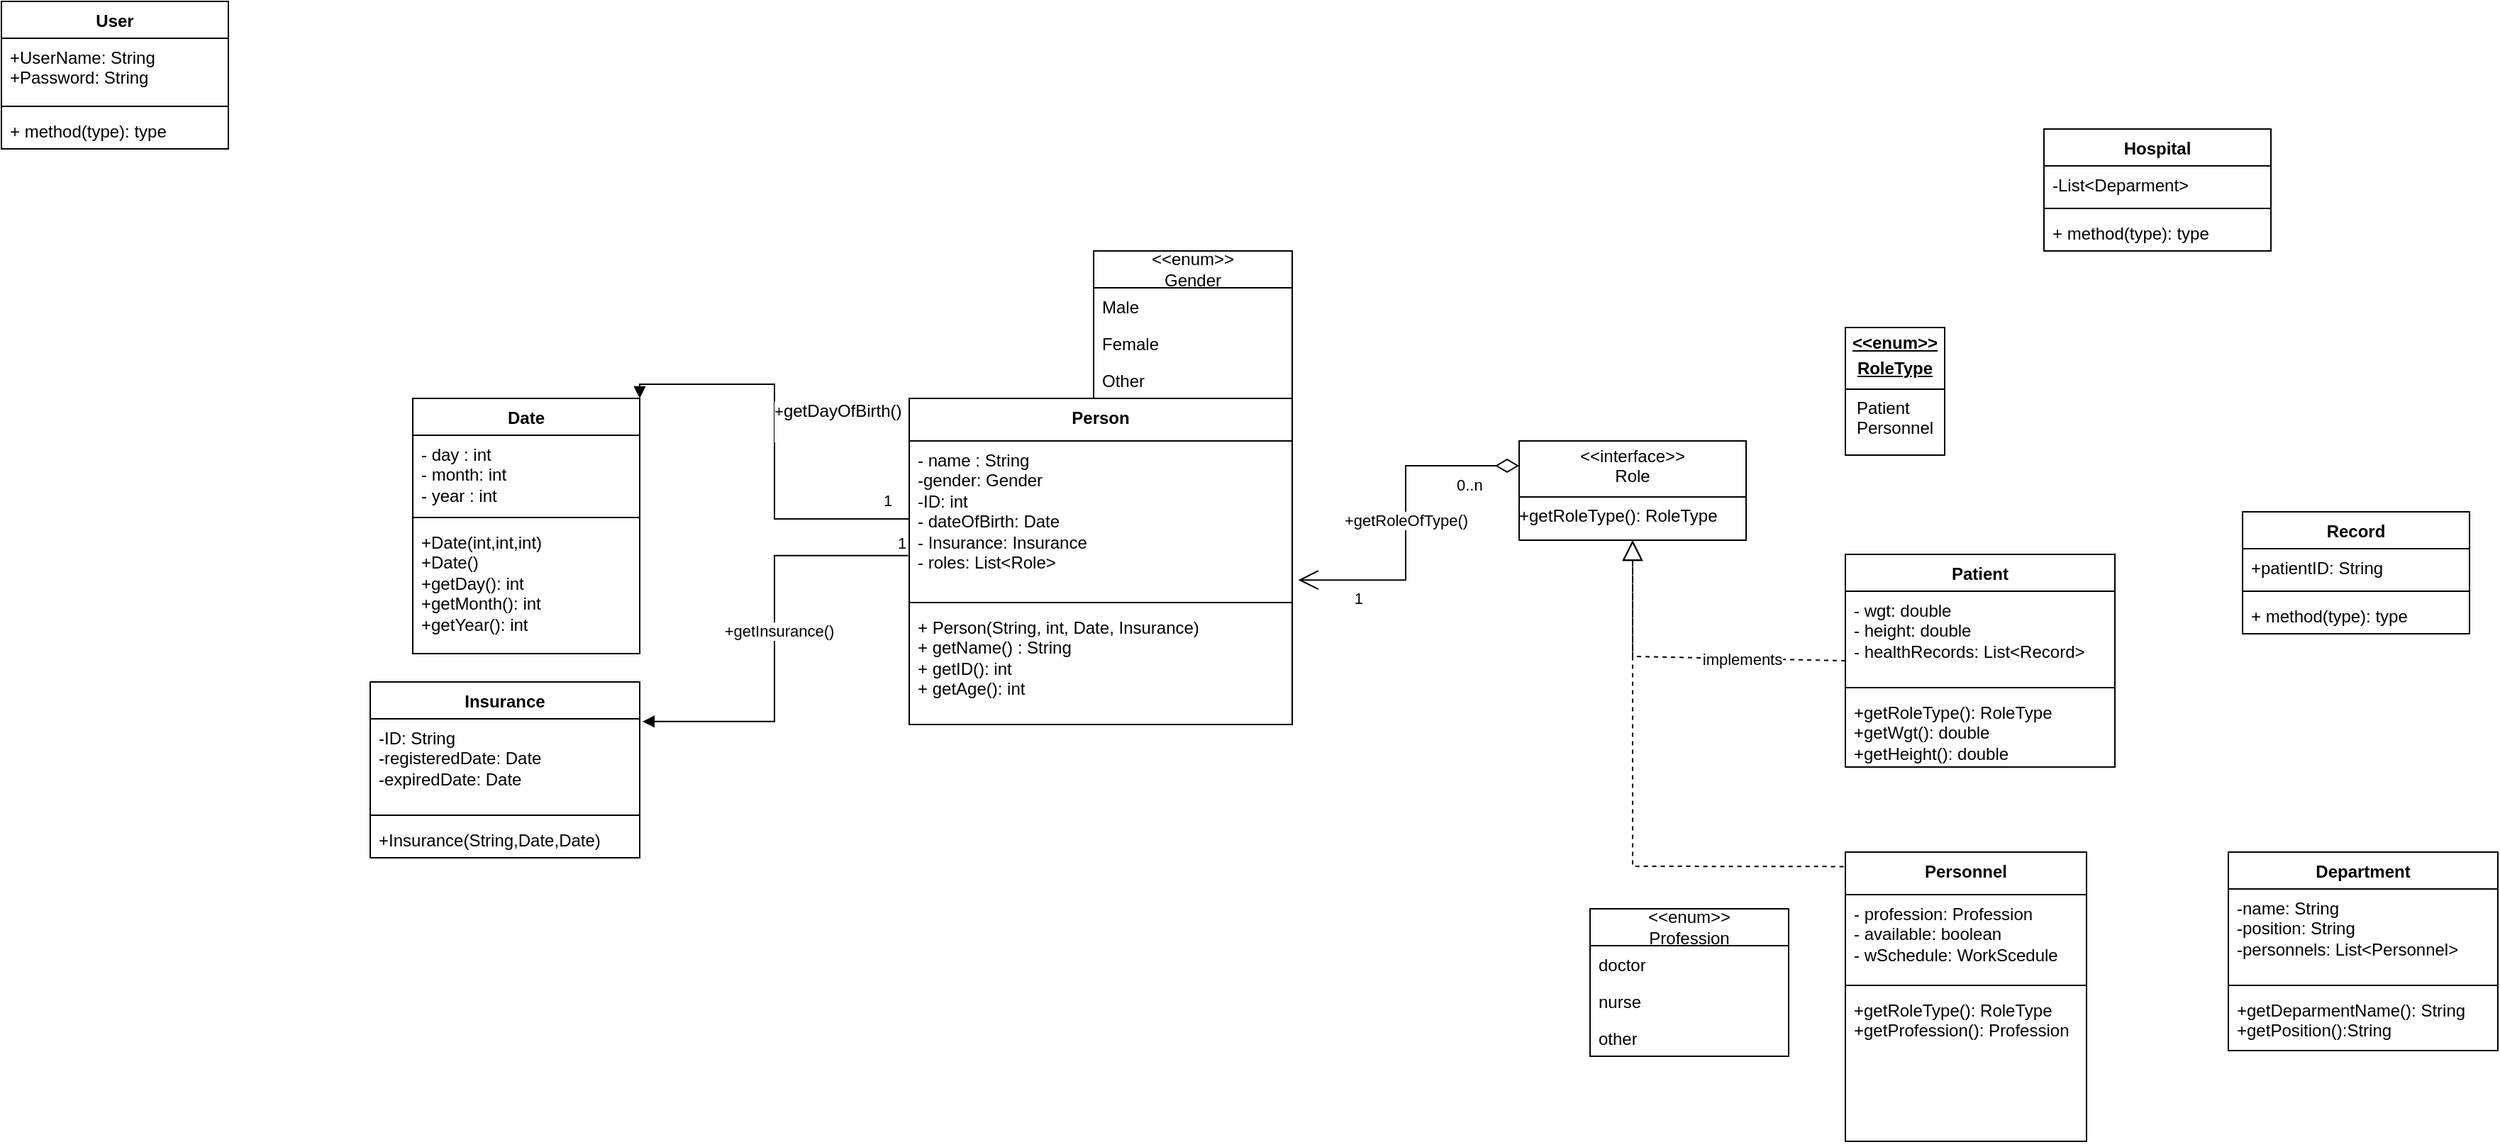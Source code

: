 <mxfile version="24.0.2" type="github">
  <diagram name="Page-1" id="c4acf3e9-155e-7222-9cf6-157b1a14988f">
    <mxGraphModel dx="1833" dy="1859" grid="1" gridSize="10" guides="1" tooltips="1" connect="1" arrows="1" fold="1" page="1" pageScale="1" pageWidth="850" pageHeight="1100" background="none" math="0" shadow="0">
      <root>
        <mxCell id="0" />
        <mxCell id="1" parent="0" />
        <mxCell id="Pe5YlL76tk4speuTnXQs-1" value="Person&lt;div&gt;&lt;br&gt;&lt;/div&gt;" style="swimlane;fontStyle=1;align=center;verticalAlign=top;childLayout=stackLayout;horizontal=1;startSize=30;horizontalStack=0;resizeParent=1;resizeParentMax=0;resizeLast=0;collapsible=1;marginBottom=0;whiteSpace=wrap;html=1;movable=1;resizable=1;rotatable=1;deletable=1;editable=1;locked=0;connectable=1;" parent="1" vertex="1">
          <mxGeometry x="270" y="140" width="270" height="230" as="geometry">
            <mxRectangle x="180" y="100" width="110" height="60" as="alternateBounds" />
          </mxGeometry>
        </mxCell>
        <mxCell id="Pe5YlL76tk4speuTnXQs-2" value="- name : String&lt;div&gt;-gender: Gender&lt;br&gt;&lt;div&gt;-ID: int&lt;/div&gt;&lt;div&gt;- dateOfBirth: Date&lt;/div&gt;&lt;div&gt;- Insurance: Insurance&lt;/div&gt;&lt;div&gt;- roles: List&amp;lt;Role&amp;gt;&lt;/div&gt;&lt;/div&gt;" style="text;strokeColor=none;fillColor=none;align=left;verticalAlign=top;spacingLeft=4;spacingRight=4;overflow=hidden;rotatable=0;points=[[0,0.5],[1,0.5]];portConstraint=eastwest;whiteSpace=wrap;html=1;" parent="Pe5YlL76tk4speuTnXQs-1" vertex="1">
          <mxGeometry y="30" width="270" height="110" as="geometry" />
        </mxCell>
        <mxCell id="Pe5YlL76tk4speuTnXQs-3" value="" style="line;strokeWidth=1;fillColor=none;align=left;verticalAlign=middle;spacingTop=-1;spacingLeft=3;spacingRight=3;rotatable=0;labelPosition=right;points=[];portConstraint=eastwest;strokeColor=inherit;" parent="Pe5YlL76tk4speuTnXQs-1" vertex="1">
          <mxGeometry y="140" width="270" height="8" as="geometry" />
        </mxCell>
        <mxCell id="Pe5YlL76tk4speuTnXQs-4" value="&lt;div&gt;+ Person(String, int, Date, Insurance)&lt;/div&gt;+ getName() : String&lt;div&gt;+ getID(): int&lt;/div&gt;&lt;div&gt;&lt;span style=&quot;background-color: initial;&quot;&gt;+ getAge(): int&lt;/span&gt;&lt;/div&gt;&lt;div&gt;&lt;br&gt;&lt;/div&gt;" style="text;strokeColor=none;fillColor=none;align=left;verticalAlign=top;spacingLeft=4;spacingRight=4;overflow=hidden;rotatable=0;points=[[0,0.5],[1,0.5]];portConstraint=eastwest;whiteSpace=wrap;html=1;" parent="Pe5YlL76tk4speuTnXQs-1" vertex="1">
          <mxGeometry y="148" width="270" height="82" as="geometry" />
        </mxCell>
        <mxCell id="Pe5YlL76tk4speuTnXQs-7" value="Patient" style="swimlane;fontStyle=1;align=center;verticalAlign=top;childLayout=stackLayout;horizontal=1;startSize=26;horizontalStack=0;resizeParent=1;resizeParentMax=0;resizeLast=0;collapsible=1;marginBottom=0;whiteSpace=wrap;html=1;" parent="1" vertex="1">
          <mxGeometry x="930" y="250" width="190" height="150" as="geometry" />
        </mxCell>
        <mxCell id="Pe5YlL76tk4speuTnXQs-8" value="- wgt: double&lt;div&gt;- height: double&lt;/div&gt;&lt;div&gt;- healthRecords: List&amp;lt;Record&amp;gt;&lt;/div&gt;" style="text;strokeColor=none;fillColor=none;align=left;verticalAlign=top;spacingLeft=4;spacingRight=4;overflow=hidden;rotatable=0;points=[[0,0.5],[1,0.5]];portConstraint=eastwest;whiteSpace=wrap;html=1;" parent="Pe5YlL76tk4speuTnXQs-7" vertex="1">
          <mxGeometry y="26" width="190" height="64" as="geometry" />
        </mxCell>
        <mxCell id="Pe5YlL76tk4speuTnXQs-9" value="" style="line;strokeWidth=1;fillColor=none;align=left;verticalAlign=middle;spacingTop=-1;spacingLeft=3;spacingRight=3;rotatable=0;labelPosition=right;points=[];portConstraint=eastwest;strokeColor=inherit;" parent="Pe5YlL76tk4speuTnXQs-7" vertex="1">
          <mxGeometry y="90" width="190" height="8" as="geometry" />
        </mxCell>
        <mxCell id="Pe5YlL76tk4speuTnXQs-10" value="+getRoleType(): RoleType&lt;div&gt;+getWgt(): double&lt;/div&gt;&lt;div&gt;+getHeight(): double&lt;/div&gt;" style="text;strokeColor=none;fillColor=none;align=left;verticalAlign=top;spacingLeft=4;spacingRight=4;overflow=hidden;rotatable=0;points=[[0,0.5],[1,0.5]];portConstraint=eastwest;whiteSpace=wrap;html=1;" parent="Pe5YlL76tk4speuTnXQs-7" vertex="1">
          <mxGeometry y="98" width="190" height="52" as="geometry" />
        </mxCell>
        <mxCell id="Pe5YlL76tk4speuTnXQs-24" value="&lt;p style=&quot;margin:0px;margin-top:4px;text-align:center;text-decoration:underline;&quot;&gt;&lt;b&gt;&amp;lt;&amp;lt;enum&amp;gt;&amp;gt;&lt;/b&gt;&lt;/p&gt;&lt;p style=&quot;margin:0px;margin-top:4px;text-align:center;text-decoration:underline;&quot;&gt;&lt;b&gt;RoleType&lt;/b&gt;&lt;/p&gt;&lt;hr size=&quot;1&quot; style=&quot;border-style:solid;&quot;&gt;&lt;p style=&quot;margin:0px;margin-left:8px;&quot;&gt;Patient&lt;/p&gt;&lt;p style=&quot;margin:0px;margin-left:8px;&quot;&gt;Personnel&lt;/p&gt;" style="verticalAlign=top;align=left;overflow=fill;html=1;whiteSpace=wrap;" parent="1" vertex="1">
          <mxGeometry x="930" y="90" width="70" height="90" as="geometry" />
        </mxCell>
        <mxCell id="Pe5YlL76tk4speuTnXQs-25" value="" style="endArrow=block;dashed=1;endFill=0;endSize=12;html=1;rounded=0;entryX=0.5;entryY=1;entryDx=0;entryDy=0;exitX=0;exitY=0.5;exitDx=0;exitDy=0;movable=0;resizable=0;rotatable=0;deletable=0;editable=0;locked=1;connectable=0;" parent="1" source="Pe5YlL76tk4speuTnXQs-7" target="OzXuPe5Mx42Nt-m4nL1E-1" edge="1">
          <mxGeometry width="160" relative="1" as="geometry">
            <mxPoint x="600" y="380" as="sourcePoint" />
            <mxPoint x="782.96" y="240.44" as="targetPoint" />
            <Array as="points">
              <mxPoint x="780" y="322" />
            </Array>
          </mxGeometry>
        </mxCell>
        <mxCell id="Pe5YlL76tk4speuTnXQs-26" value="implements" style="edgeLabel;html=1;align=center;verticalAlign=middle;resizable=0;points=[];" parent="Pe5YlL76tk4speuTnXQs-25" vertex="1" connectable="0">
          <mxGeometry x="-0.367" relative="1" as="geometry">
            <mxPoint as="offset" />
          </mxGeometry>
        </mxCell>
        <mxCell id="Pe5YlL76tk4speuTnXQs-27" value="+getRoleOfType()" style="endArrow=open;html=1;endSize=12;startArrow=diamondThin;startSize=14;startFill=0;edgeStyle=orthogonalEdgeStyle;rounded=0;entryX=1.016;entryY=0.892;entryDx=0;entryDy=0;entryPerimeter=0;exitX=0;exitY=0.25;exitDx=0;exitDy=0;" parent="1" source="OzXuPe5Mx42Nt-m4nL1E-1" target="Pe5YlL76tk4speuTnXQs-2" edge="1">
          <mxGeometry relative="1" as="geometry">
            <mxPoint x="700" y="187.5" as="sourcePoint" />
            <mxPoint x="660" y="340" as="targetPoint" />
          </mxGeometry>
        </mxCell>
        <mxCell id="Pe5YlL76tk4speuTnXQs-28" value="0..n" style="edgeLabel;resizable=0;html=1;align=left;verticalAlign=top;" parent="Pe5YlL76tk4speuTnXQs-27" connectable="0" vertex="1">
          <mxGeometry x="-1" relative="1" as="geometry">
            <mxPoint x="-46" as="offset" />
          </mxGeometry>
        </mxCell>
        <mxCell id="Pe5YlL76tk4speuTnXQs-29" value="1" style="edgeLabel;resizable=0;html=1;align=right;verticalAlign=top;" parent="Pe5YlL76tk4speuTnXQs-27" connectable="0" vertex="1">
          <mxGeometry x="1" relative="1" as="geometry">
            <mxPoint x="46" as="offset" />
          </mxGeometry>
        </mxCell>
        <mxCell id="Pe5YlL76tk4speuTnXQs-37" value="Date" style="swimlane;fontStyle=1;align=center;verticalAlign=top;childLayout=stackLayout;horizontal=1;startSize=26;horizontalStack=0;resizeParent=1;resizeParentMax=0;resizeLast=0;collapsible=1;marginBottom=0;whiteSpace=wrap;html=1;" parent="1" vertex="1">
          <mxGeometry x="-80" y="140" width="160" height="180" as="geometry" />
        </mxCell>
        <mxCell id="Pe5YlL76tk4speuTnXQs-38" value="- day : int&lt;div&gt;- month: int&lt;/div&gt;&lt;div&gt;- year : int&lt;/div&gt;" style="text;strokeColor=none;fillColor=none;align=left;verticalAlign=top;spacingLeft=4;spacingRight=4;overflow=hidden;rotatable=0;points=[[0,0.5],[1,0.5]];portConstraint=eastwest;whiteSpace=wrap;html=1;" parent="Pe5YlL76tk4speuTnXQs-37" vertex="1">
          <mxGeometry y="26" width="160" height="54" as="geometry" />
        </mxCell>
        <mxCell id="Pe5YlL76tk4speuTnXQs-39" value="" style="line;strokeWidth=1;fillColor=none;align=left;verticalAlign=middle;spacingTop=-1;spacingLeft=3;spacingRight=3;rotatable=0;labelPosition=right;points=[];portConstraint=eastwest;strokeColor=inherit;" parent="Pe5YlL76tk4speuTnXQs-37" vertex="1">
          <mxGeometry y="80" width="160" height="8" as="geometry" />
        </mxCell>
        <mxCell id="Pe5YlL76tk4speuTnXQs-40" value="&lt;div&gt;+Date(int,int,int)&lt;/div&gt;&lt;div&gt;+Date()&lt;/div&gt;&lt;div&gt;+getDay(): int&lt;/div&gt;&lt;div&gt;+getMonth(): int&lt;/div&gt;&lt;div&gt;+getYear(): int&lt;/div&gt;" style="text;strokeColor=none;fillColor=none;align=left;verticalAlign=top;spacingLeft=4;spacingRight=4;overflow=hidden;rotatable=0;points=[[0,0.5],[1,0.5]];portConstraint=eastwest;whiteSpace=wrap;html=1;" parent="Pe5YlL76tk4speuTnXQs-37" vertex="1">
          <mxGeometry y="88" width="160" height="92" as="geometry" />
        </mxCell>
        <mxCell id="Pe5YlL76tk4speuTnXQs-41" value="+&lt;span style=&quot;background-color: rgb(251, 251, 251); font-size: 12px; text-wrap: wrap;&quot;&gt;getDayOfBirth()&lt;/span&gt;&lt;div&gt;&lt;span style=&quot;background-color: rgb(251, 251, 251); font-size: 12px; text-wrap: wrap;&quot;&gt;&lt;br&gt;&lt;/span&gt;&lt;/div&gt;" style="endArrow=block;endFill=1;html=1;edgeStyle=orthogonalEdgeStyle;align=left;verticalAlign=top;rounded=0;exitX=0;exitY=0.5;exitDx=0;exitDy=0;entryX=1;entryY=0;entryDx=0;entryDy=0;" parent="1" source="Pe5YlL76tk4speuTnXQs-2" target="Pe5YlL76tk4speuTnXQs-37" edge="1">
          <mxGeometry x="0.305" y="5" relative="1" as="geometry">
            <mxPoint x="140" y="280" as="sourcePoint" />
            <mxPoint x="300" y="280" as="targetPoint" />
            <mxPoint as="offset" />
          </mxGeometry>
        </mxCell>
        <mxCell id="Pe5YlL76tk4speuTnXQs-42" value="1" style="edgeLabel;resizable=0;html=1;align=left;verticalAlign=bottom;" parent="Pe5YlL76tk4speuTnXQs-41" connectable="0" vertex="1">
          <mxGeometry x="-1" relative="1" as="geometry">
            <mxPoint x="-20" y="-5" as="offset" />
          </mxGeometry>
        </mxCell>
        <mxCell id="Pe5YlL76tk4speuTnXQs-50" value="Insurance" style="swimlane;fontStyle=1;align=center;verticalAlign=top;childLayout=stackLayout;horizontal=1;startSize=26;horizontalStack=0;resizeParent=1;resizeParentMax=0;resizeLast=0;collapsible=1;marginBottom=0;whiteSpace=wrap;html=1;" parent="1" vertex="1">
          <mxGeometry x="-110" y="340" width="190" height="124" as="geometry" />
        </mxCell>
        <mxCell id="Pe5YlL76tk4speuTnXQs-51" value="-ID: String&lt;div&gt;-registeredDate: Date&lt;/div&gt;&lt;div&gt;-expiredDate: Date&lt;/div&gt;" style="text;strokeColor=none;fillColor=none;align=left;verticalAlign=top;spacingLeft=4;spacingRight=4;overflow=hidden;rotatable=0;points=[[0,0.5],[1,0.5]];portConstraint=eastwest;whiteSpace=wrap;html=1;" parent="Pe5YlL76tk4speuTnXQs-50" vertex="1">
          <mxGeometry y="26" width="190" height="64" as="geometry" />
        </mxCell>
        <mxCell id="Pe5YlL76tk4speuTnXQs-52" value="" style="line;strokeWidth=1;fillColor=none;align=left;verticalAlign=middle;spacingTop=-1;spacingLeft=3;spacingRight=3;rotatable=0;labelPosition=right;points=[];portConstraint=eastwest;strokeColor=inherit;" parent="Pe5YlL76tk4speuTnXQs-50" vertex="1">
          <mxGeometry y="90" width="190" height="8" as="geometry" />
        </mxCell>
        <mxCell id="Pe5YlL76tk4speuTnXQs-53" value="+Insurance(String,Date,Date)" style="text;strokeColor=none;fillColor=none;align=left;verticalAlign=top;spacingLeft=4;spacingRight=4;overflow=hidden;rotatable=0;points=[[0,0.5],[1,0.5]];portConstraint=eastwest;whiteSpace=wrap;html=1;" parent="Pe5YlL76tk4speuTnXQs-50" vertex="1">
          <mxGeometry y="98" width="190" height="26" as="geometry" />
        </mxCell>
        <mxCell id="OzXuPe5Mx42Nt-m4nL1E-1" value="&lt;p style=&quot;margin:0px;margin-top:4px;text-align:center;&quot;&gt;&amp;lt;&amp;lt;interface&amp;gt;&amp;gt;&lt;br&gt;Role&lt;br&gt;&lt;/p&gt;&lt;hr size=&quot;1&quot; style=&quot;border-style:solid;&quot;&gt;&lt;div style=&quot;height:2px;&quot;&gt;+getRoleType(): RoleType&lt;/div&gt;" style="verticalAlign=top;align=left;overflow=fill;html=1;whiteSpace=wrap;" vertex="1" parent="1">
          <mxGeometry x="700" y="170" width="160" height="70" as="geometry" />
        </mxCell>
        <mxCell id="OzXuPe5Mx42Nt-m4nL1E-3" value="&lt;div&gt;&lt;span style=&quot;background-color: initial;&quot;&gt;Personnel&lt;/span&gt;&lt;br&gt;&lt;/div&gt;" style="swimlane;fontStyle=1;align=center;verticalAlign=top;childLayout=stackLayout;horizontal=1;startSize=30;horizontalStack=0;resizeParent=1;resizeParentMax=0;resizeLast=0;collapsible=1;marginBottom=0;whiteSpace=wrap;html=1;" vertex="1" parent="1">
          <mxGeometry x="930" y="460" width="170" height="204" as="geometry" />
        </mxCell>
        <mxCell id="OzXuPe5Mx42Nt-m4nL1E-4" value="- profession: Profession&lt;div&gt;- available: boolean&lt;/div&gt;&lt;div&gt;- wSchedule: WorkScedule&lt;/div&gt;" style="text;strokeColor=none;fillColor=none;align=left;verticalAlign=top;spacingLeft=4;spacingRight=4;overflow=hidden;rotatable=0;points=[[0,0.5],[1,0.5]];portConstraint=eastwest;whiteSpace=wrap;html=1;" vertex="1" parent="OzXuPe5Mx42Nt-m4nL1E-3">
          <mxGeometry y="30" width="170" height="60" as="geometry" />
        </mxCell>
        <mxCell id="OzXuPe5Mx42Nt-m4nL1E-5" value="" style="line;strokeWidth=1;fillColor=none;align=left;verticalAlign=middle;spacingTop=-1;spacingLeft=3;spacingRight=3;rotatable=0;labelPosition=right;points=[];portConstraint=eastwest;strokeColor=inherit;" vertex="1" parent="OzXuPe5Mx42Nt-m4nL1E-3">
          <mxGeometry y="90" width="170" height="8" as="geometry" />
        </mxCell>
        <mxCell id="OzXuPe5Mx42Nt-m4nL1E-6" value="+getRoleType(): RoleType&lt;div&gt;+getProfession(): Profession&lt;/div&gt;" style="text;strokeColor=none;fillColor=none;align=left;verticalAlign=top;spacingLeft=4;spacingRight=4;overflow=hidden;rotatable=0;points=[[0,0.5],[1,0.5]];portConstraint=eastwest;whiteSpace=wrap;html=1;" vertex="1" parent="OzXuPe5Mx42Nt-m4nL1E-3">
          <mxGeometry y="98" width="170" height="106" as="geometry" />
        </mxCell>
        <mxCell id="OzXuPe5Mx42Nt-m4nL1E-7" value="" style="endArrow=block;endFill=1;html=1;edgeStyle=orthogonalEdgeStyle;align=left;verticalAlign=top;rounded=0;exitX=-0.003;exitY=0.735;exitDx=0;exitDy=0;exitPerimeter=0;entryX=1.01;entryY=0.03;entryDx=0;entryDy=0;entryPerimeter=0;" edge="1" parent="1" source="Pe5YlL76tk4speuTnXQs-2" target="Pe5YlL76tk4speuTnXQs-51">
          <mxGeometry x="-0.76" y="21" relative="1" as="geometry">
            <mxPoint x="60" y="370" as="sourcePoint" />
            <mxPoint x="220" y="370" as="targetPoint" />
            <mxPoint as="offset" />
          </mxGeometry>
        </mxCell>
        <mxCell id="OzXuPe5Mx42Nt-m4nL1E-8" value="1" style="edgeLabel;resizable=0;html=1;align=left;verticalAlign=bottom;" connectable="0" vertex="1" parent="OzXuPe5Mx42Nt-m4nL1E-7">
          <mxGeometry x="-1" relative="1" as="geometry">
            <mxPoint x="-9" as="offset" />
          </mxGeometry>
        </mxCell>
        <mxCell id="OzXuPe5Mx42Nt-m4nL1E-9" value="+getInsurance()" style="edgeLabel;html=1;align=center;verticalAlign=middle;resizable=0;points=[];" vertex="1" connectable="0" parent="OzXuPe5Mx42Nt-m4nL1E-7">
          <mxGeometry x="-0.03" y="3" relative="1" as="geometry">
            <mxPoint as="offset" />
          </mxGeometry>
        </mxCell>
        <mxCell id="OzXuPe5Mx42Nt-m4nL1E-11" value="&amp;lt;&amp;lt;enum&amp;gt;&amp;gt;&lt;div&gt;Gender&lt;/div&gt;" style="swimlane;fontStyle=0;childLayout=stackLayout;horizontal=1;startSize=26;fillColor=none;horizontalStack=0;resizeParent=1;resizeParentMax=0;resizeLast=0;collapsible=1;marginBottom=0;whiteSpace=wrap;html=1;" vertex="1" parent="1">
          <mxGeometry x="400" y="36" width="140" height="104" as="geometry" />
        </mxCell>
        <mxCell id="OzXuPe5Mx42Nt-m4nL1E-12" value="Male" style="text;strokeColor=none;fillColor=none;align=left;verticalAlign=top;spacingLeft=4;spacingRight=4;overflow=hidden;rotatable=0;points=[[0,0.5],[1,0.5]];portConstraint=eastwest;whiteSpace=wrap;html=1;" vertex="1" parent="OzXuPe5Mx42Nt-m4nL1E-11">
          <mxGeometry y="26" width="140" height="26" as="geometry" />
        </mxCell>
        <mxCell id="OzXuPe5Mx42Nt-m4nL1E-13" value="Female" style="text;strokeColor=none;fillColor=none;align=left;verticalAlign=top;spacingLeft=4;spacingRight=4;overflow=hidden;rotatable=0;points=[[0,0.5],[1,0.5]];portConstraint=eastwest;whiteSpace=wrap;html=1;" vertex="1" parent="OzXuPe5Mx42Nt-m4nL1E-11">
          <mxGeometry y="52" width="140" height="26" as="geometry" />
        </mxCell>
        <mxCell id="OzXuPe5Mx42Nt-m4nL1E-14" value="Other" style="text;strokeColor=none;fillColor=none;align=left;verticalAlign=top;spacingLeft=4;spacingRight=4;overflow=hidden;rotatable=0;points=[[0,0.5],[1,0.5]];portConstraint=eastwest;whiteSpace=wrap;html=1;" vertex="1" parent="OzXuPe5Mx42Nt-m4nL1E-11">
          <mxGeometry y="78" width="140" height="26" as="geometry" />
        </mxCell>
        <mxCell id="OzXuPe5Mx42Nt-m4nL1E-17" value="&amp;lt;&amp;lt;enum&amp;gt;&amp;gt;&lt;div&gt;Profession&lt;/div&gt;" style="swimlane;fontStyle=0;childLayout=stackLayout;horizontal=1;startSize=26;fillColor=none;horizontalStack=0;resizeParent=1;resizeParentMax=0;resizeLast=0;collapsible=1;marginBottom=0;whiteSpace=wrap;html=1;" vertex="1" parent="1">
          <mxGeometry x="750" y="500" width="140" height="104" as="geometry" />
        </mxCell>
        <mxCell id="OzXuPe5Mx42Nt-m4nL1E-18" value="doctor" style="text;strokeColor=none;fillColor=none;align=left;verticalAlign=top;spacingLeft=4;spacingRight=4;overflow=hidden;rotatable=0;points=[[0,0.5],[1,0.5]];portConstraint=eastwest;whiteSpace=wrap;html=1;" vertex="1" parent="OzXuPe5Mx42Nt-m4nL1E-17">
          <mxGeometry y="26" width="140" height="26" as="geometry" />
        </mxCell>
        <mxCell id="OzXuPe5Mx42Nt-m4nL1E-19" value="nurse" style="text;strokeColor=none;fillColor=none;align=left;verticalAlign=top;spacingLeft=4;spacingRight=4;overflow=hidden;rotatable=0;points=[[0,0.5],[1,0.5]];portConstraint=eastwest;whiteSpace=wrap;html=1;" vertex="1" parent="OzXuPe5Mx42Nt-m4nL1E-17">
          <mxGeometry y="52" width="140" height="26" as="geometry" />
        </mxCell>
        <mxCell id="OzXuPe5Mx42Nt-m4nL1E-20" value="other" style="text;strokeColor=none;fillColor=none;align=left;verticalAlign=top;spacingLeft=4;spacingRight=4;overflow=hidden;rotatable=0;points=[[0,0.5],[1,0.5]];portConstraint=eastwest;whiteSpace=wrap;html=1;" vertex="1" parent="OzXuPe5Mx42Nt-m4nL1E-17">
          <mxGeometry y="78" width="140" height="26" as="geometry" />
        </mxCell>
        <mxCell id="OzXuPe5Mx42Nt-m4nL1E-22" value="User" style="swimlane;fontStyle=1;align=center;verticalAlign=top;childLayout=stackLayout;horizontal=1;startSize=26;horizontalStack=0;resizeParent=1;resizeParentMax=0;resizeLast=0;collapsible=1;marginBottom=0;whiteSpace=wrap;html=1;" vertex="1" parent="1">
          <mxGeometry x="-370" y="-140" width="160" height="104" as="geometry" />
        </mxCell>
        <mxCell id="OzXuPe5Mx42Nt-m4nL1E-23" value="+UserName: String&lt;div&gt;+Password: String&lt;/div&gt;" style="text;strokeColor=none;fillColor=none;align=left;verticalAlign=top;spacingLeft=4;spacingRight=4;overflow=hidden;rotatable=0;points=[[0,0.5],[1,0.5]];portConstraint=eastwest;whiteSpace=wrap;html=1;" vertex="1" parent="OzXuPe5Mx42Nt-m4nL1E-22">
          <mxGeometry y="26" width="160" height="44" as="geometry" />
        </mxCell>
        <mxCell id="OzXuPe5Mx42Nt-m4nL1E-24" value="" style="line;strokeWidth=1;fillColor=none;align=left;verticalAlign=middle;spacingTop=-1;spacingLeft=3;spacingRight=3;rotatable=0;labelPosition=right;points=[];portConstraint=eastwest;strokeColor=inherit;" vertex="1" parent="OzXuPe5Mx42Nt-m4nL1E-22">
          <mxGeometry y="70" width="160" height="8" as="geometry" />
        </mxCell>
        <mxCell id="OzXuPe5Mx42Nt-m4nL1E-25" value="+ method(type): type" style="text;strokeColor=none;fillColor=none;align=left;verticalAlign=top;spacingLeft=4;spacingRight=4;overflow=hidden;rotatable=0;points=[[0,0.5],[1,0.5]];portConstraint=eastwest;whiteSpace=wrap;html=1;" vertex="1" parent="OzXuPe5Mx42Nt-m4nL1E-22">
          <mxGeometry y="78" width="160" height="26" as="geometry" />
        </mxCell>
        <mxCell id="OzXuPe5Mx42Nt-m4nL1E-26" value="Record" style="swimlane;fontStyle=1;align=center;verticalAlign=top;childLayout=stackLayout;horizontal=1;startSize=26;horizontalStack=0;resizeParent=1;resizeParentMax=0;resizeLast=0;collapsible=1;marginBottom=0;whiteSpace=wrap;html=1;" vertex="1" parent="1">
          <mxGeometry x="1210" y="220" width="160" height="86" as="geometry" />
        </mxCell>
        <mxCell id="OzXuPe5Mx42Nt-m4nL1E-27" value="+patientID: String" style="text;strokeColor=none;fillColor=none;align=left;verticalAlign=top;spacingLeft=4;spacingRight=4;overflow=hidden;rotatable=0;points=[[0,0.5],[1,0.5]];portConstraint=eastwest;whiteSpace=wrap;html=1;" vertex="1" parent="OzXuPe5Mx42Nt-m4nL1E-26">
          <mxGeometry y="26" width="160" height="26" as="geometry" />
        </mxCell>
        <mxCell id="OzXuPe5Mx42Nt-m4nL1E-28" value="" style="line;strokeWidth=1;fillColor=none;align=left;verticalAlign=middle;spacingTop=-1;spacingLeft=3;spacingRight=3;rotatable=0;labelPosition=right;points=[];portConstraint=eastwest;strokeColor=inherit;" vertex="1" parent="OzXuPe5Mx42Nt-m4nL1E-26">
          <mxGeometry y="52" width="160" height="8" as="geometry" />
        </mxCell>
        <mxCell id="OzXuPe5Mx42Nt-m4nL1E-29" value="+ method(type): type" style="text;strokeColor=none;fillColor=none;align=left;verticalAlign=top;spacingLeft=4;spacingRight=4;overflow=hidden;rotatable=0;points=[[0,0.5],[1,0.5]];portConstraint=eastwest;whiteSpace=wrap;html=1;" vertex="1" parent="OzXuPe5Mx42Nt-m4nL1E-26">
          <mxGeometry y="60" width="160" height="26" as="geometry" />
        </mxCell>
        <mxCell id="OzXuPe5Mx42Nt-m4nL1E-30" value="" style="endArrow=block;dashed=1;endFill=0;endSize=12;html=1;rounded=0;exitX=-0.007;exitY=0.05;exitDx=0;exitDy=0;exitPerimeter=0;entryX=0.5;entryY=1;entryDx=0;entryDy=0;" edge="1" parent="1" source="OzXuPe5Mx42Nt-m4nL1E-3" target="OzXuPe5Mx42Nt-m4nL1E-1">
          <mxGeometry width="160" relative="1" as="geometry">
            <mxPoint x="900" y="420" as="sourcePoint" />
            <mxPoint x="1060" y="420" as="targetPoint" />
            <Array as="points">
              <mxPoint x="780" y="470" />
            </Array>
          </mxGeometry>
        </mxCell>
        <mxCell id="OzXuPe5Mx42Nt-m4nL1E-35" value="Department" style="swimlane;fontStyle=1;align=center;verticalAlign=top;childLayout=stackLayout;horizontal=1;startSize=26;horizontalStack=0;resizeParent=1;resizeParentMax=0;resizeLast=0;collapsible=1;marginBottom=0;whiteSpace=wrap;html=1;" vertex="1" parent="1">
          <mxGeometry x="1200" y="460" width="190" height="140" as="geometry" />
        </mxCell>
        <mxCell id="OzXuPe5Mx42Nt-m4nL1E-36" value="-name: String&lt;div&gt;-position: String&lt;/div&gt;&lt;div&gt;-personnels: List&amp;lt;Personnel&amp;gt;&lt;/div&gt;" style="text;strokeColor=none;fillColor=none;align=left;verticalAlign=top;spacingLeft=4;spacingRight=4;overflow=hidden;rotatable=0;points=[[0,0.5],[1,0.5]];portConstraint=eastwest;whiteSpace=wrap;html=1;" vertex="1" parent="OzXuPe5Mx42Nt-m4nL1E-35">
          <mxGeometry y="26" width="190" height="64" as="geometry" />
        </mxCell>
        <mxCell id="OzXuPe5Mx42Nt-m4nL1E-37" value="" style="line;strokeWidth=1;fillColor=none;align=left;verticalAlign=middle;spacingTop=-1;spacingLeft=3;spacingRight=3;rotatable=0;labelPosition=right;points=[];portConstraint=eastwest;strokeColor=inherit;" vertex="1" parent="OzXuPe5Mx42Nt-m4nL1E-35">
          <mxGeometry y="90" width="190" height="8" as="geometry" />
        </mxCell>
        <mxCell id="OzXuPe5Mx42Nt-m4nL1E-38" value="+getDeparmentName(): String&lt;div&gt;+getPosition():String&lt;/div&gt;" style="text;strokeColor=none;fillColor=none;align=left;verticalAlign=top;spacingLeft=4;spacingRight=4;overflow=hidden;rotatable=0;points=[[0,0.5],[1,0.5]];portConstraint=eastwest;whiteSpace=wrap;html=1;" vertex="1" parent="OzXuPe5Mx42Nt-m4nL1E-35">
          <mxGeometry y="98" width="190" height="42" as="geometry" />
        </mxCell>
        <mxCell id="OzXuPe5Mx42Nt-m4nL1E-39" value="Hospital" style="swimlane;fontStyle=1;align=center;verticalAlign=top;childLayout=stackLayout;horizontal=1;startSize=26;horizontalStack=0;resizeParent=1;resizeParentMax=0;resizeLast=0;collapsible=1;marginBottom=0;whiteSpace=wrap;html=1;" vertex="1" parent="1">
          <mxGeometry x="1070" y="-50" width="160" height="86" as="geometry" />
        </mxCell>
        <mxCell id="OzXuPe5Mx42Nt-m4nL1E-40" value="-List&amp;lt;Deparment&amp;gt;" style="text;strokeColor=none;fillColor=none;align=left;verticalAlign=top;spacingLeft=4;spacingRight=4;overflow=hidden;rotatable=0;points=[[0,0.5],[1,0.5]];portConstraint=eastwest;whiteSpace=wrap;html=1;" vertex="1" parent="OzXuPe5Mx42Nt-m4nL1E-39">
          <mxGeometry y="26" width="160" height="26" as="geometry" />
        </mxCell>
        <mxCell id="OzXuPe5Mx42Nt-m4nL1E-41" value="" style="line;strokeWidth=1;fillColor=none;align=left;verticalAlign=middle;spacingTop=-1;spacingLeft=3;spacingRight=3;rotatable=0;labelPosition=right;points=[];portConstraint=eastwest;strokeColor=inherit;" vertex="1" parent="OzXuPe5Mx42Nt-m4nL1E-39">
          <mxGeometry y="52" width="160" height="8" as="geometry" />
        </mxCell>
        <mxCell id="OzXuPe5Mx42Nt-m4nL1E-42" value="+ method(type): type" style="text;strokeColor=none;fillColor=none;align=left;verticalAlign=top;spacingLeft=4;spacingRight=4;overflow=hidden;rotatable=0;points=[[0,0.5],[1,0.5]];portConstraint=eastwest;whiteSpace=wrap;html=1;" vertex="1" parent="OzXuPe5Mx42Nt-m4nL1E-39">
          <mxGeometry y="60" width="160" height="26" as="geometry" />
        </mxCell>
      </root>
    </mxGraphModel>
  </diagram>
</mxfile>
